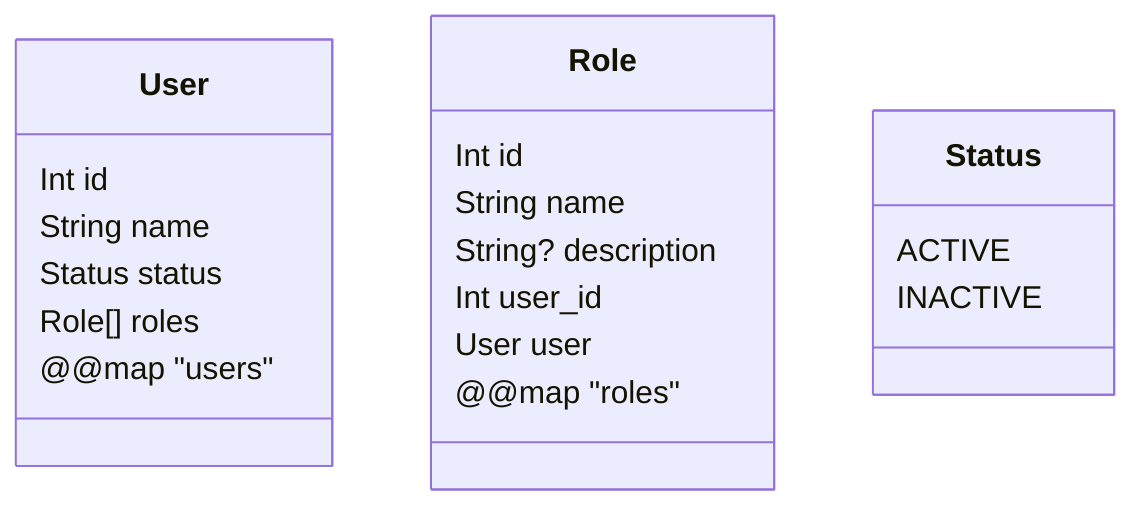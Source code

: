 classDiagram
	class User {
		Int id
		String name
		Status status
		Role[] roles
		@@map "users"
	}
	class Role {
		Int id
		String name
		String? description
		Int user_id
		User user
		@@map "roles"
	}
	class Status {
		ACTIVE
		INACTIVE
	}